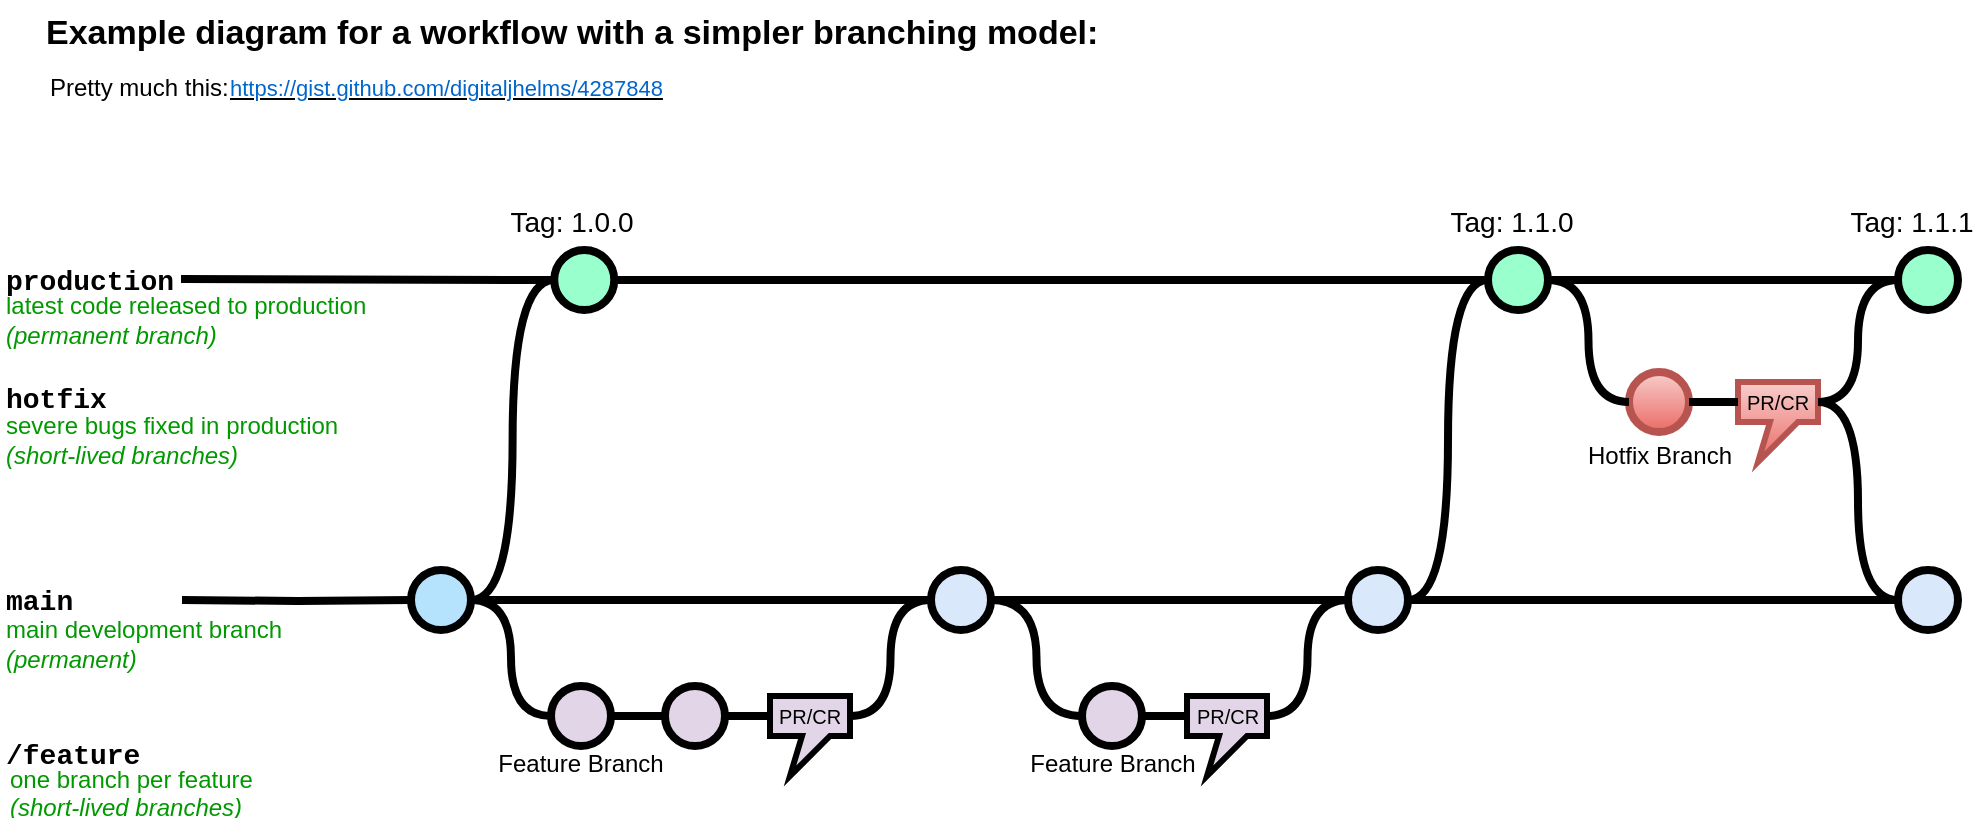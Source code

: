 <mxfile version="25.0.1" pages="2">
  <diagram id="yPxyJZ8AM_hMuL3Unpa9" name="simple jsi-flow">
    <mxGraphModel dx="1434" dy="858" grid="1" gridSize="10" guides="1" tooltips="1" connect="1" arrows="1" fold="1" page="0" pageScale="1" pageWidth="1100" pageHeight="850" math="0" shadow="0">
      <root>
        <mxCell id="0" />
        <mxCell id="1" parent="0" />
        <UserObject label="Example diagram for a workflow with a simpler branching model:" link="https://nvie.com/posts/a-successful-git-branching-model/" id="9hBKPDzoitwpIBdzFDQ7-6">
          <mxCell style="text;whiteSpace=wrap;html=1;fontStyle=1;fontSize=17;" parent="1" vertex="1">
            <mxGeometry x="90" y="60" width="542.25" height="30" as="geometry" />
          </mxCell>
        </UserObject>
        <UserObject label="&lt;u&gt;&lt;font style=&quot;font-size: 11px;&quot; color=&quot;#0066cc&quot;&gt;https://gist.github.com/digitaljhelms/4287848&lt;/font&gt;&lt;/u&gt;" linkTarget="_blank" link="https://gist.github.com/digitaljhelms/4287848" id="9hBKPDzoitwpIBdzFDQ7-8">
          <mxCell style="text;whiteSpace=wrap;html=1;rounded=0;" parent="1" vertex="1">
            <mxGeometry x="182" y="90" width="298" height="20" as="geometry" />
          </mxCell>
        </UserObject>
        <UserObject label="Pretty much this:" id="9hBKPDzoitwpIBdzFDQ7-10">
          <mxCell style="text;whiteSpace=wrap;html=1;" parent="1" vertex="1">
            <mxGeometry x="91.5" y="90" width="98.5" height="20" as="geometry" />
          </mxCell>
        </UserObject>
        <mxCell id="9hBKPDzoitwpIBdzFDQ7-23" value="" style="edgeStyle=orthogonalEdgeStyle;rounded=0;html=1;jettySize=auto;orthogonalLoop=1;plain-blue;endArrow=none;endFill=0;strokeWidth=4;strokeColor=#000000;" parent="1" source="9hBKPDzoitwpIBdzFDQ7-25" target="9hBKPDzoitwpIBdzFDQ7-26" edge="1">
          <mxGeometry x="304.5" y="180" as="geometry" />
        </mxCell>
        <mxCell id="9hBKPDzoitwpIBdzFDQ7-24" style="edgeStyle=orthogonalEdgeStyle;curved=1;rounded=0;html=1;exitX=1;exitY=0.5;exitPerimeter=0;entryX=0;entryY=0.5;entryPerimeter=0;endArrow=none;endFill=0;jettySize=auto;orthogonalLoop=1;strokeWidth=4;fontSize=15;" parent="1" source="9hBKPDzoitwpIBdzFDQ7-25" target="9hBKPDzoitwpIBdzFDQ7-30" edge="1">
          <mxGeometry relative="1" as="geometry" />
        </mxCell>
        <mxCell id="9hBKPDzoitwpIBdzFDQ7-25" value="" style="verticalLabelPosition=bottom;verticalAlign=top;html=1;strokeWidth=4;shape=mxgraph.flowchart.on-page_reference;plain-blue;gradientColor=none;fillColor=#B5E3Fe;strokeColor=#000000;" parent="1" vertex="1">
          <mxGeometry x="274.5" y="345" width="30" height="30" as="geometry" />
        </mxCell>
        <mxCell id="9hBKPDzoitwpIBdzFDQ7-41" value="" style="edgeStyle=orthogonalEdgeStyle;curved=1;rounded=0;orthogonalLoop=1;jettySize=auto;html=1;endArrow=none;endFill=0;strokeWidth=4;fontFamily=Courier New;fontSize=16;" parent="1" source="fWsyDxW2gIVbsx2lcUwx-15" target="9hBKPDzoitwpIBdzFDQ7-40" edge="1">
          <mxGeometry relative="1" as="geometry" />
        </mxCell>
        <mxCell id="9hBKPDzoitwpIBdzFDQ7-26" value="" style="verticalLabelPosition=bottom;verticalAlign=top;html=1;strokeWidth=4;shape=mxgraph.flowchart.on-page_reference;plain-blue;gradientColor=none;strokeColor=#000000;" parent="1" vertex="1">
          <mxGeometry x="534.5" y="345" width="30" height="30" as="geometry" />
        </mxCell>
        <mxCell id="9hBKPDzoitwpIBdzFDQ7-56" value="" style="edgeStyle=orthogonalEdgeStyle;curved=1;rounded=0;orthogonalLoop=1;jettySize=auto;html=1;endArrow=none;endFill=0;strokeWidth=4;fontFamily=Courier New;fontSize=16;" parent="1" edge="1">
          <mxGeometry relative="1" as="geometry">
            <mxPoint x="871.25" y="360.0" as="targetPoint" />
          </mxGeometry>
        </mxCell>
        <mxCell id="9hBKPDzoitwpIBdzFDQ7-27" value="" style="edgeStyle=orthogonalEdgeStyle;rounded=0;html=1;jettySize=auto;orthogonalLoop=1;strokeWidth=4;endArrow=none;endFill=0;" parent="1" target="9hBKPDzoitwpIBdzFDQ7-25" edge="1">
          <mxGeometry x="204.5" y="180" as="geometry">
            <mxPoint x="160" y="360" as="sourcePoint" />
          </mxGeometry>
        </mxCell>
        <mxCell id="9hBKPDzoitwpIBdzFDQ7-28" value="production" style="text;html=1;strokeColor=none;fillColor=none;align=left;verticalAlign=middle;whiteSpace=wrap;overflow=hidden;fontSize=14;fontStyle=1;fontFamily=Courier New;" parent="1" vertex="1">
          <mxGeometry x="70" y="190" width="88.13" height="20" as="geometry" />
        </mxCell>
        <mxCell id="9hBKPDzoitwpIBdzFDQ7-29" style="edgeStyle=orthogonalEdgeStyle;curved=1;rounded=0;html=1;exitX=1;exitY=0.5;exitPerimeter=0;entryX=0;entryY=0.5;entryPerimeter=0;endArrow=none;endFill=0;jettySize=auto;orthogonalLoop=1;strokeWidth=4;fontSize=15;" parent="1" source="9hBKPDzoitwpIBdzFDQ7-30" target="9hBKPDzoitwpIBdzFDQ7-32" edge="1">
          <mxGeometry relative="1" as="geometry" />
        </mxCell>
        <mxCell id="9hBKPDzoitwpIBdzFDQ7-30" value="" style="verticalLabelPosition=bottom;verticalAlign=top;html=1;strokeWidth=4;shape=mxgraph.flowchart.on-page_reference;plain-purple;gradientColor=none;strokeColor=#000000;" parent="1" vertex="1">
          <mxGeometry x="344.5" y="403" width="30" height="30" as="geometry" />
        </mxCell>
        <mxCell id="9hBKPDzoitwpIBdzFDQ7-31" style="edgeStyle=orthogonalEdgeStyle;curved=1;rounded=0;html=1;exitX=1;exitY=0.5;exitPerimeter=0;endArrow=none;endFill=0;jettySize=auto;orthogonalLoop=1;strokeWidth=4;fontSize=15;entryX=0;entryY=0;entryDx=0;entryDy=10;entryPerimeter=0;" parent="1" source="9hBKPDzoitwpIBdzFDQ7-32" target="fWsyDxW2gIVbsx2lcUwx-1" edge="1">
          <mxGeometry relative="1" as="geometry">
            <mxPoint x="471" y="418" as="targetPoint" />
          </mxGeometry>
        </mxCell>
        <mxCell id="9hBKPDzoitwpIBdzFDQ7-32" value="" style="verticalLabelPosition=bottom;verticalAlign=top;html=1;strokeWidth=4;shape=mxgraph.flowchart.on-page_reference;plain-purple;gradientColor=none;strokeColor=#000000;" parent="1" vertex="1">
          <mxGeometry x="401.5" y="403" width="30" height="30" as="geometry" />
        </mxCell>
        <mxCell id="9hBKPDzoitwpIBdzFDQ7-33" style="edgeStyle=orthogonalEdgeStyle;curved=1;rounded=0;html=1;entryX=0;entryY=0.5;entryPerimeter=0;endArrow=none;endFill=0;jettySize=auto;orthogonalLoop=1;strokeWidth=4;fontSize=15;exitX=0;exitY=0;exitDx=40;exitDy=10;exitPerimeter=0;" parent="1" source="fWsyDxW2gIVbsx2lcUwx-1" target="9hBKPDzoitwpIBdzFDQ7-26" edge="1">
          <mxGeometry relative="1" as="geometry">
            <mxPoint x="540" y="440" as="sourcePoint" />
          </mxGeometry>
        </mxCell>
        <mxCell id="9hBKPDzoitwpIBdzFDQ7-35" value="/feature" style="text;html=1;strokeColor=none;fillColor=none;align=left;verticalAlign=middle;whiteSpace=wrap;overflow=hidden;fontSize=14;fontStyle=1;fontFamily=Courier New;" parent="1" vertex="1">
          <mxGeometry x="70" y="427" width="186.25" height="20" as="geometry" />
        </mxCell>
        <mxCell id="9hBKPDzoitwpIBdzFDQ7-37" value="main development branch&lt;div&gt;&lt;i&gt;(permanent)&lt;/i&gt;&lt;/div&gt;" style="text;html=1;strokeColor=none;fillColor=none;align=left;verticalAlign=middle;whiteSpace=wrap;overflow=hidden;fontSize=12;fontStyle=0;fontColor=#009900;" parent="1" vertex="1">
          <mxGeometry x="70.25" y="360" width="197.75" height="43" as="geometry" />
        </mxCell>
        <mxCell id="9hBKPDzoitwpIBdzFDQ7-38" value="one branch per feature&lt;div&gt;&lt;i&gt;(short-lived branches)&lt;/i&gt;&lt;/div&gt;" style="text;html=1;strokeColor=none;fillColor=none;align=left;verticalAlign=middle;whiteSpace=wrap;overflow=hidden;fontSize=12;fontStyle=0;fontColor=#009900;" parent="1" vertex="1">
          <mxGeometry x="72.25" y="440" width="202.25" height="30" as="geometry" />
        </mxCell>
        <mxCell id="9hBKPDzoitwpIBdzFDQ7-39" value="Tag: 1.0.0" style="text;html=1;strokeColor=none;fillColor=none;align=center;verticalAlign=middle;whiteSpace=wrap;overflow=hidden;fontSize=14;" parent="1" vertex="1">
          <mxGeometry x="320" y="160" width="70" height="20" as="geometry" />
        </mxCell>
        <mxCell id="9hBKPDzoitwpIBdzFDQ7-44" value="Tag: 1.1.0" style="text;html=1;strokeColor=none;fillColor=none;align=center;verticalAlign=middle;whiteSpace=wrap;overflow=hidden;fontSize=14;" parent="1" vertex="1">
          <mxGeometry x="790" y="160" width="70" height="20" as="geometry" />
        </mxCell>
        <mxCell id="punJEcE57REo3TfnCgo--3" value="" style="verticalLabelPosition=bottom;verticalAlign=top;html=1;strokeWidth=4;shape=mxgraph.flowchart.on-page_reference;plain-purple;gradientColor=none;strokeColor=#000000;fillColor=#99FFCC;" parent="1" vertex="1">
          <mxGeometry x="346.13" y="185" width="30" height="30" as="geometry" />
        </mxCell>
        <mxCell id="punJEcE57REo3TfnCgo--7" style="edgeStyle=orthogonalEdgeStyle;curved=1;rounded=0;html=1;exitX=1;exitY=0.5;exitPerimeter=0;endArrow=none;endFill=0;jettySize=auto;orthogonalLoop=1;strokeWidth=4;fontSize=15;exitDx=0;exitDy=0;entryX=0;entryY=0.5;entryDx=0;entryDy=0;entryPerimeter=0;" parent="1" source="9hBKPDzoitwpIBdzFDQ7-25" target="punJEcE57REo3TfnCgo--3" edge="1">
          <mxGeometry relative="1" as="geometry">
            <mxPoint x="315" y="370" as="sourcePoint" />
            <mxPoint x="290" y="290" as="targetPoint" />
          </mxGeometry>
        </mxCell>
        <mxCell id="punJEcE57REo3TfnCgo--8" value="main" style="text;html=1;strokeColor=none;fillColor=none;align=left;verticalAlign=middle;whiteSpace=wrap;overflow=hidden;fontSize=14;fontStyle=1;fontFamily=Courier New;" parent="1" vertex="1">
          <mxGeometry x="69.93" y="350" width="38.13" height="20" as="geometry" />
        </mxCell>
        <mxCell id="punJEcE57REo3TfnCgo--9" value="" style="edgeStyle=orthogonalEdgeStyle;rounded=0;html=1;jettySize=auto;orthogonalLoop=1;strokeWidth=4;endArrow=none;endFill=0;entryX=0;entryY=0.5;entryDx=0;entryDy=0;entryPerimeter=0;" parent="1" target="punJEcE57REo3TfnCgo--3" edge="1">
          <mxGeometry x="204.5" y="180" as="geometry">
            <mxPoint x="159.5" y="199.5" as="sourcePoint" />
            <mxPoint x="320" y="200" as="targetPoint" />
            <Array as="points">
              <mxPoint x="346" y="200" />
            </Array>
          </mxGeometry>
        </mxCell>
        <mxCell id="punJEcE57REo3TfnCgo--19" style="edgeStyle=orthogonalEdgeStyle;rounded=0;orthogonalLoop=1;jettySize=auto;html=1;entryX=0;entryY=0.5;entryDx=0;entryDy=0;entryPerimeter=0;strokeWidth=4;endArrow=none;endFill=0;" parent="1" edge="1">
          <mxGeometry relative="1" as="geometry">
            <mxPoint x="379.5" y="490" as="sourcePoint" />
          </mxGeometry>
        </mxCell>
        <mxCell id="punJEcE57REo3TfnCgo--20" style="edgeStyle=orthogonalEdgeStyle;rounded=0;orthogonalLoop=1;jettySize=auto;html=1;entryX=0;entryY=0.5;entryDx=0;entryDy=0;entryPerimeter=0;strokeWidth=4;endArrow=none;endFill=0;" parent="1" edge="1">
          <mxGeometry relative="1" as="geometry">
            <mxPoint x="441" y="490" as="sourcePoint" />
          </mxGeometry>
        </mxCell>
        <mxCell id="punJEcE57REo3TfnCgo--21" style="edgeStyle=orthogonalEdgeStyle;rounded=0;orthogonalLoop=1;jettySize=auto;html=1;entryX=0;entryY=0.5;entryDx=0;entryDy=0;entryPerimeter=0;strokeWidth=4;endArrow=none;endFill=0;" parent="1" edge="1">
          <mxGeometry relative="1" as="geometry">
            <mxPoint x="503" y="490" as="sourcePoint" />
          </mxGeometry>
        </mxCell>
        <mxCell id="punJEcE57REo3TfnCgo--27" style="edgeStyle=orthogonalEdgeStyle;rounded=0;orthogonalLoop=1;jettySize=auto;html=1;entryX=0;entryY=0.5;entryDx=0;entryDy=0;entryPerimeter=0;strokeWidth=4;endArrow=none;endFill=0;" parent="1" source="punJEcE57REo3TfnCgo--3" target="punJEcE57REo3TfnCgo--24" edge="1">
          <mxGeometry relative="1" as="geometry" />
        </mxCell>
        <mxCell id="fWsyDxW2gIVbsx2lcUwx-1" value="PR/CR" style="shape=callout;whiteSpace=wrap;html=1;perimeter=calloutPerimeter;strokeWidth=3;position2=0.25;size=20;position=0.4;base=14;fillColor=#e1d5e7;strokeColor=default;fontSize=10;" parent="1" vertex="1">
          <mxGeometry x="454" y="408" width="40" height="40" as="geometry" />
        </mxCell>
        <mxCell id="fWsyDxW2gIVbsx2lcUwx-7" value="hotfix" style="text;html=1;strokeColor=none;fillColor=none;align=left;verticalAlign=middle;whiteSpace=wrap;overflow=hidden;fontSize=14;fontStyle=1;fontFamily=Courier New;" parent="1" vertex="1">
          <mxGeometry x="70" y="249" width="54" height="20" as="geometry" />
        </mxCell>
        <mxCell id="fWsyDxW2gIVbsx2lcUwx-10" style="edgeStyle=orthogonalEdgeStyle;curved=1;rounded=0;html=1;exitX=1;exitY=0.5;exitPerimeter=0;endArrow=none;endFill=0;jettySize=auto;orthogonalLoop=1;strokeWidth=4;fontSize=15;entryX=0;entryY=0;entryDx=0;entryDy=10;entryPerimeter=0;" parent="1" source="fWsyDxW2gIVbsx2lcUwx-11" target="fWsyDxW2gIVbsx2lcUwx-12" edge="1">
          <mxGeometry relative="1" as="geometry">
            <mxPoint x="533.5" y="428" as="targetPoint" />
          </mxGeometry>
        </mxCell>
        <mxCell id="fWsyDxW2gIVbsx2lcUwx-11" value="" style="verticalLabelPosition=bottom;verticalAlign=top;html=1;strokeWidth=4;shape=mxgraph.flowchart.on-page_reference;plain-purple;gradientColor=none;strokeColor=#000000;" parent="1" vertex="1">
          <mxGeometry x="610" y="403" width="30" height="30" as="geometry" />
        </mxCell>
        <mxCell id="fWsyDxW2gIVbsx2lcUwx-12" value="PR/CR" style="shape=callout;whiteSpace=wrap;html=1;perimeter=calloutPerimeter;strokeWidth=3;position2=0.25;size=20;position=0.4;base=14;fillColor=#e1d5e7;strokeColor=default;fontSize=10;" parent="1" vertex="1">
          <mxGeometry x="662.5" y="408" width="40" height="40" as="geometry" />
        </mxCell>
        <mxCell id="fWsyDxW2gIVbsx2lcUwx-14" style="edgeStyle=orthogonalEdgeStyle;rounded=0;orthogonalLoop=1;jettySize=auto;html=1;entryX=0;entryY=0.5;entryDx=0;entryDy=0;entryPerimeter=0;strokeColor=default;strokeWidth=4;align=center;verticalAlign=middle;fontFamily=Helvetica;fontSize=15;fontColor=default;labelBackgroundColor=default;endArrow=none;endFill=0;curved=1;" parent="1" source="9hBKPDzoitwpIBdzFDQ7-26" target="fWsyDxW2gIVbsx2lcUwx-11" edge="1">
          <mxGeometry relative="1" as="geometry" />
        </mxCell>
        <mxCell id="fWsyDxW2gIVbsx2lcUwx-17" value="" style="edgeStyle=orthogonalEdgeStyle;curved=1;rounded=0;orthogonalLoop=1;jettySize=auto;html=1;endArrow=none;endFill=0;strokeWidth=4;fontFamily=Courier New;fontSize=16;" parent="1" source="9hBKPDzoitwpIBdzFDQ7-26" target="fWsyDxW2gIVbsx2lcUwx-15" edge="1">
          <mxGeometry relative="1" as="geometry">
            <mxPoint x="565" y="360" as="sourcePoint" />
            <mxPoint x="854" y="360" as="targetPoint" />
          </mxGeometry>
        </mxCell>
        <mxCell id="fWsyDxW2gIVbsx2lcUwx-15" value="" style="verticalLabelPosition=bottom;verticalAlign=top;html=1;strokeWidth=4;shape=mxgraph.flowchart.on-page_reference;plain-blue;gradientColor=none;strokeColor=#000000;" parent="1" vertex="1">
          <mxGeometry x="743" y="345" width="30" height="30" as="geometry" />
        </mxCell>
        <mxCell id="fWsyDxW2gIVbsx2lcUwx-18" style="edgeStyle=orthogonalEdgeStyle;rounded=0;orthogonalLoop=1;jettySize=auto;html=1;entryX=0;entryY=0.5;entryDx=0;entryDy=0;entryPerimeter=0;strokeColor=default;strokeWidth=4;align=center;verticalAlign=middle;fontFamily=Helvetica;fontSize=15;fontColor=default;labelBackgroundColor=default;endArrow=none;endFill=0;curved=1;exitX=0;exitY=0;exitDx=40;exitDy=10;exitPerimeter=0;" parent="1" source="fWsyDxW2gIVbsx2lcUwx-12" target="fWsyDxW2gIVbsx2lcUwx-15" edge="1">
          <mxGeometry relative="1" as="geometry" />
        </mxCell>
        <mxCell id="fWsyDxW2gIVbsx2lcUwx-19" value="" style="group" parent="1" vertex="1" connectable="0">
          <mxGeometry x="813" y="185" width="235" height="190" as="geometry" />
        </mxCell>
        <mxCell id="9hBKPDzoitwpIBdzFDQ7-40" value="" style="verticalLabelPosition=bottom;verticalAlign=top;html=1;strokeWidth=4;shape=mxgraph.flowchart.on-page_reference;plain-blue;gradientColor=none;strokeColor=#000000;" parent="fWsyDxW2gIVbsx2lcUwx-19" vertex="1">
          <mxGeometry x="205" y="160" width="30" height="30" as="geometry" />
        </mxCell>
        <mxCell id="9hBKPDzoitwpIBdzFDQ7-50" value="" style="verticalLabelPosition=bottom;verticalAlign=top;html=1;strokeWidth=4;shape=mxgraph.flowchart.on-page_reference;plain-blue;gradientColor=#EA6B66;strokeColor=#B85450;fillColor=#F8CECC;" parent="fWsyDxW2gIVbsx2lcUwx-19" vertex="1">
          <mxGeometry x="70.5" y="61" width="30" height="30" as="geometry" />
        </mxCell>
        <mxCell id="punJEcE57REo3TfnCgo--24" value="" style="verticalLabelPosition=bottom;verticalAlign=top;html=1;strokeWidth=4;shape=mxgraph.flowchart.on-page_reference;plain-purple;gradientColor=none;strokeColor=#000000;fillColor=#99FFCC;" parent="fWsyDxW2gIVbsx2lcUwx-19" vertex="1">
          <mxGeometry width="30" height="30" as="geometry" />
        </mxCell>
        <mxCell id="punJEcE57REo3TfnCgo--25" value="" style="verticalLabelPosition=bottom;verticalAlign=top;html=1;strokeWidth=4;shape=mxgraph.flowchart.on-page_reference;plain-purple;gradientColor=none;strokeColor=#000000;fillColor=#99FFCC;" parent="fWsyDxW2gIVbsx2lcUwx-19" vertex="1">
          <mxGeometry x="205" width="30" height="30" as="geometry" />
        </mxCell>
        <mxCell id="fWsyDxW2gIVbsx2lcUwx-3" value="PR/CR" style="shape=callout;whiteSpace=wrap;html=1;perimeter=calloutPerimeter;strokeWidth=3;position2=0.25;size=20;position=0.4;base=14;fillColor=#F8CECC;strokeColor=#B85450;align=center;verticalAlign=top;fontFamily=Helvetica;fontSize=10;fontColor=default;gradientColor=#EA6B66;spacing=0;" parent="fWsyDxW2gIVbsx2lcUwx-19" vertex="1">
          <mxGeometry x="125" y="66" width="40" height="40" as="geometry" />
        </mxCell>
        <mxCell id="9hBKPDzoitwpIBdzFDQ7-52" value="" style="edgeStyle=orthogonalEdgeStyle;curved=1;rounded=0;orthogonalLoop=1;jettySize=auto;html=1;endArrow=none;endFill=0;strokeWidth=4;fontFamily=Courier New;fontSize=16;entryX=0;entryY=0.5;entryDx=0;entryDy=0;entryPerimeter=0;exitX=1;exitY=0.5;exitDx=0;exitDy=0;exitPerimeter=0;" parent="fWsyDxW2gIVbsx2lcUwx-19" source="punJEcE57REo3TfnCgo--24" target="9hBKPDzoitwpIBdzFDQ7-50" edge="1">
          <mxGeometry relative="1" as="geometry">
            <mxPoint x="-287.5" y="271" as="targetPoint" />
            <mxPoint x="-222" y="15" as="sourcePoint" />
          </mxGeometry>
        </mxCell>
        <mxCell id="punJEcE57REo3TfnCgo--28" style="edgeStyle=orthogonalEdgeStyle;rounded=0;orthogonalLoop=1;jettySize=auto;html=1;entryX=0;entryY=0.5;entryDx=0;entryDy=0;entryPerimeter=0;strokeWidth=4;endArrow=none;endFill=0;exitX=1;exitY=0.5;exitDx=0;exitDy=0;exitPerimeter=0;" parent="fWsyDxW2gIVbsx2lcUwx-19" source="punJEcE57REo3TfnCgo--24" target="punJEcE57REo3TfnCgo--25" edge="1">
          <mxGeometry relative="1" as="geometry">
            <mxPoint x="-202" y="15" as="sourcePoint" />
          </mxGeometry>
        </mxCell>
        <mxCell id="fWsyDxW2gIVbsx2lcUwx-5" style="edgeStyle=orthogonalEdgeStyle;rounded=0;orthogonalLoop=1;jettySize=auto;html=1;entryX=0;entryY=0.5;entryDx=0;entryDy=0;entryPerimeter=0;strokeColor=default;strokeWidth=4;align=center;verticalAlign=middle;fontFamily=Courier New;fontSize=16;fontColor=default;labelBackgroundColor=default;endArrow=none;endFill=0;curved=1;exitX=0;exitY=0;exitDx=40;exitDy=10;exitPerimeter=0;" parent="fWsyDxW2gIVbsx2lcUwx-19" source="fWsyDxW2gIVbsx2lcUwx-3" target="punJEcE57REo3TfnCgo--25" edge="1">
          <mxGeometry relative="1" as="geometry" />
        </mxCell>
        <mxCell id="fWsyDxW2gIVbsx2lcUwx-4" style="edgeStyle=orthogonalEdgeStyle;rounded=0;orthogonalLoop=1;jettySize=auto;html=1;entryX=0;entryY=0;entryDx=0;entryDy=10;entryPerimeter=0;strokeColor=default;strokeWidth=4;align=center;verticalAlign=middle;fontFamily=Courier New;fontSize=16;fontColor=default;labelBackgroundColor=default;endArrow=none;endFill=0;curved=1;" parent="fWsyDxW2gIVbsx2lcUwx-19" source="9hBKPDzoitwpIBdzFDQ7-50" target="fWsyDxW2gIVbsx2lcUwx-3" edge="1">
          <mxGeometry relative="1" as="geometry" />
        </mxCell>
        <mxCell id="fWsyDxW2gIVbsx2lcUwx-6" style="edgeStyle=orthogonalEdgeStyle;rounded=0;orthogonalLoop=1;jettySize=auto;html=1;exitX=0;exitY=0;exitDx=40;exitDy=10;exitPerimeter=0;entryX=0;entryY=0.5;entryDx=0;entryDy=0;entryPerimeter=0;strokeColor=default;strokeWidth=4;align=center;verticalAlign=middle;fontFamily=Courier New;fontSize=16;fontColor=default;labelBackgroundColor=default;endArrow=none;endFill=0;curved=1;" parent="fWsyDxW2gIVbsx2lcUwx-19" source="fWsyDxW2gIVbsx2lcUwx-3" target="9hBKPDzoitwpIBdzFDQ7-40" edge="1">
          <mxGeometry relative="1" as="geometry" />
        </mxCell>
        <mxCell id="9hBKPDzoitwpIBdzFDQ7-58" value="Hotfix Branch" style="text;html=1;strokeColor=none;fillColor=none;align=center;verticalAlign=middle;whiteSpace=wrap;overflow=hidden;" parent="fWsyDxW2gIVbsx2lcUwx-19" vertex="1">
          <mxGeometry x="45.5" y="88" width="80" height="30" as="geometry" />
        </mxCell>
        <mxCell id="fWsyDxW2gIVbsx2lcUwx-20" style="edgeStyle=orthogonalEdgeStyle;rounded=0;orthogonalLoop=1;jettySize=auto;html=1;entryX=0;entryY=0.5;entryDx=0;entryDy=0;entryPerimeter=0;strokeColor=default;strokeWidth=4;align=center;verticalAlign=middle;fontFamily=Helvetica;fontSize=15;fontColor=default;labelBackgroundColor=default;endArrow=none;endFill=0;curved=1;" parent="1" source="fWsyDxW2gIVbsx2lcUwx-15" target="punJEcE57REo3TfnCgo--24" edge="1">
          <mxGeometry relative="1" as="geometry" />
        </mxCell>
        <mxCell id="fWsyDxW2gIVbsx2lcUwx-21" value="Feature Branch" style="text;html=1;strokeColor=none;fillColor=none;align=center;verticalAlign=middle;whiteSpace=wrap;overflow=hidden;" parent="1" vertex="1">
          <mxGeometry x="317.25" y="427" width="84.5" height="30" as="geometry" />
        </mxCell>
        <mxCell id="fWsyDxW2gIVbsx2lcUwx-22" value="Feature Branch" style="text;html=1;strokeColor=none;fillColor=none;align=center;verticalAlign=middle;whiteSpace=wrap;overflow=hidden;" parent="1" vertex="1">
          <mxGeometry x="582.75" y="427" width="84.5" height="30" as="geometry" />
        </mxCell>
        <mxCell id="fWsyDxW2gIVbsx2lcUwx-23" value="Tag: 1.1.1" style="text;html=1;strokeColor=none;fillColor=none;align=center;verticalAlign=middle;whiteSpace=wrap;overflow=hidden;fontSize=14;" parent="1" vertex="1">
          <mxGeometry x="990" y="160" width="70" height="20" as="geometry" />
        </mxCell>
        <mxCell id="fWsyDxW2gIVbsx2lcUwx-24" value="severe bugs fixed in production&lt;div&gt;&lt;i&gt;(short-lived branches)&lt;/i&gt;&lt;/div&gt;" style="text;html=1;strokeColor=none;fillColor=none;align=left;verticalAlign=middle;whiteSpace=wrap;overflow=hidden;fontSize=12;fontStyle=0;fontColor=#009900;" parent="1" vertex="1">
          <mxGeometry x="70" y="260" width="210" height="40" as="geometry" />
        </mxCell>
        <mxCell id="fWsyDxW2gIVbsx2lcUwx-25" value="latest code released to production&lt;div&gt;&lt;i&gt;(permanent branch)&lt;/i&gt;&lt;/div&gt;" style="text;html=1;strokeColor=none;fillColor=none;align=left;verticalAlign=middle;whiteSpace=wrap;overflow=hidden;fontSize=12;fontStyle=0;fontColor=#009900;" parent="1" vertex="1">
          <mxGeometry x="70.25" y="200" width="217.75" height="40" as="geometry" />
        </mxCell>
      </root>
    </mxGraphModel>
  </diagram>
  <diagram name="Copy of simple jsi-flow" id="hD9k3uiiF7m_xtEvz6hj">
    <mxGraphModel dx="1687" dy="1009" grid="1" gridSize="10" guides="1" tooltips="1" connect="1" arrows="1" fold="1" page="0" pageScale="1" pageWidth="1100" pageHeight="850" math="0" shadow="0">
      <root>
        <mxCell id="0eLeI9AKKyFph5q9KkOW-0" />
        <mxCell id="0eLeI9AKKyFph5q9KkOW-1" parent="0eLeI9AKKyFph5q9KkOW-0" />
        <UserObject label="Example diagram for a workflow with a simpler branching model:" link="https://nvie.com/posts/a-successful-git-branching-model/" id="0eLeI9AKKyFph5q9KkOW-2">
          <mxCell style="text;whiteSpace=wrap;html=1;fontStyle=1;fontSize=17;" vertex="1" parent="0eLeI9AKKyFph5q9KkOW-1">
            <mxGeometry x="90" y="60" width="542.25" height="30" as="geometry" />
          </mxCell>
        </UserObject>
        <UserObject label="&lt;u&gt;&lt;font style=&quot;font-size: 11px;&quot; color=&quot;#0066cc&quot;&gt;https://gist.github.com/digitaljhelms/4287848&lt;/font&gt;&lt;/u&gt;" linkTarget="_blank" link="https://gist.github.com/digitaljhelms/4287848" id="0eLeI9AKKyFph5q9KkOW-3">
          <mxCell style="text;whiteSpace=wrap;html=1;rounded=0;" vertex="1" parent="0eLeI9AKKyFph5q9KkOW-1">
            <mxGeometry x="182" y="90" width="298" height="20" as="geometry" />
          </mxCell>
        </UserObject>
        <UserObject label="Pretty much this:" id="0eLeI9AKKyFph5q9KkOW-4">
          <mxCell style="text;whiteSpace=wrap;html=1;" vertex="1" parent="0eLeI9AKKyFph5q9KkOW-1">
            <mxGeometry x="91.5" y="90" width="98.5" height="20" as="geometry" />
          </mxCell>
        </UserObject>
        <mxCell id="0eLeI9AKKyFph5q9KkOW-5" value="" style="edgeStyle=orthogonalEdgeStyle;rounded=0;html=1;jettySize=auto;orthogonalLoop=1;plain-blue;endArrow=none;endFill=0;strokeWidth=4;strokeColor=#000000;" edge="1" parent="0eLeI9AKKyFph5q9KkOW-1" source="0eLeI9AKKyFph5q9KkOW-7" target="0eLeI9AKKyFph5q9KkOW-9">
          <mxGeometry x="304.5" y="180" as="geometry" />
        </mxCell>
        <mxCell id="0eLeI9AKKyFph5q9KkOW-6" style="edgeStyle=orthogonalEdgeStyle;curved=1;rounded=0;html=1;exitX=1;exitY=0.5;exitPerimeter=0;entryX=0;entryY=0.5;entryPerimeter=0;endArrow=none;endFill=0;jettySize=auto;orthogonalLoop=1;strokeWidth=4;fontSize=15;" edge="1" parent="0eLeI9AKKyFph5q9KkOW-1" source="0eLeI9AKKyFph5q9KkOW-7" target="0eLeI9AKKyFph5q9KkOW-14">
          <mxGeometry relative="1" as="geometry" />
        </mxCell>
        <mxCell id="0eLeI9AKKyFph5q9KkOW-7" value="" style="verticalLabelPosition=bottom;verticalAlign=top;html=1;strokeWidth=4;shape=mxgraph.flowchart.on-page_reference;plain-blue;gradientColor=none;fillColor=#B5E3Fe;strokeColor=#000000;" vertex="1" parent="0eLeI9AKKyFph5q9KkOW-1">
          <mxGeometry x="274.5" y="345" width="30" height="30" as="geometry" />
        </mxCell>
        <mxCell id="0eLeI9AKKyFph5q9KkOW-8" value="" style="edgeStyle=orthogonalEdgeStyle;curved=1;rounded=0;orthogonalLoop=1;jettySize=auto;html=1;endArrow=none;endFill=0;strokeWidth=4;fontFamily=Courier New;fontSize=16;" edge="1" parent="0eLeI9AKKyFph5q9KkOW-1" source="0eLeI9AKKyFph5q9KkOW-38" target="0eLeI9AKKyFph5q9KkOW-41">
          <mxGeometry relative="1" as="geometry" />
        </mxCell>
        <mxCell id="0eLeI9AKKyFph5q9KkOW-9" value="" style="verticalLabelPosition=bottom;verticalAlign=top;html=1;strokeWidth=4;shape=mxgraph.flowchart.on-page_reference;plain-blue;gradientColor=none;strokeColor=#000000;" vertex="1" parent="0eLeI9AKKyFph5q9KkOW-1">
          <mxGeometry x="534.5" y="345" width="30" height="30" as="geometry" />
        </mxCell>
        <mxCell id="0eLeI9AKKyFph5q9KkOW-10" value="" style="edgeStyle=orthogonalEdgeStyle;curved=1;rounded=0;orthogonalLoop=1;jettySize=auto;html=1;endArrow=none;endFill=0;strokeWidth=4;fontFamily=Courier New;fontSize=16;" edge="1" parent="0eLeI9AKKyFph5q9KkOW-1">
          <mxGeometry relative="1" as="geometry">
            <mxPoint x="871.25" y="360.0" as="targetPoint" />
          </mxGeometry>
        </mxCell>
        <mxCell id="0eLeI9AKKyFph5q9KkOW-13" style="edgeStyle=orthogonalEdgeStyle;curved=1;rounded=0;html=1;exitX=1;exitY=0.5;exitPerimeter=0;entryX=0;entryY=0.5;entryPerimeter=0;endArrow=none;endFill=0;jettySize=auto;orthogonalLoop=1;strokeWidth=4;fontSize=15;" edge="1" parent="0eLeI9AKKyFph5q9KkOW-1" source="0eLeI9AKKyFph5q9KkOW-14" target="0eLeI9AKKyFph5q9KkOW-16">
          <mxGeometry relative="1" as="geometry" />
        </mxCell>
        <mxCell id="0eLeI9AKKyFph5q9KkOW-14" value="" style="verticalLabelPosition=bottom;verticalAlign=top;html=1;strokeWidth=4;shape=mxgraph.flowchart.on-page_reference;plain-purple;gradientColor=none;strokeColor=#000000;" vertex="1" parent="0eLeI9AKKyFph5q9KkOW-1">
          <mxGeometry x="344.5" y="403" width="30" height="30" as="geometry" />
        </mxCell>
        <mxCell id="0eLeI9AKKyFph5q9KkOW-15" style="edgeStyle=orthogonalEdgeStyle;curved=1;rounded=0;html=1;exitX=1;exitY=0.5;exitPerimeter=0;endArrow=none;endFill=0;jettySize=auto;orthogonalLoop=1;strokeWidth=4;fontSize=15;entryX=0;entryY=0;entryDx=0;entryDy=10;entryPerimeter=0;" edge="1" parent="0eLeI9AKKyFph5q9KkOW-1" source="0eLeI9AKKyFph5q9KkOW-16" target="0eLeI9AKKyFph5q9KkOW-31">
          <mxGeometry relative="1" as="geometry">
            <mxPoint x="471" y="418" as="targetPoint" />
          </mxGeometry>
        </mxCell>
        <mxCell id="0eLeI9AKKyFph5q9KkOW-16" value="" style="verticalLabelPosition=bottom;verticalAlign=top;html=1;strokeWidth=4;shape=mxgraph.flowchart.on-page_reference;plain-purple;gradientColor=none;strokeColor=#000000;" vertex="1" parent="0eLeI9AKKyFph5q9KkOW-1">
          <mxGeometry x="401.5" y="403" width="30" height="30" as="geometry" />
        </mxCell>
        <mxCell id="0eLeI9AKKyFph5q9KkOW-17" style="edgeStyle=orthogonalEdgeStyle;curved=1;rounded=0;html=1;entryX=0;entryY=0.5;entryPerimeter=0;endArrow=none;endFill=0;jettySize=auto;orthogonalLoop=1;strokeWidth=4;fontSize=15;exitX=0;exitY=0;exitDx=40;exitDy=10;exitPerimeter=0;" edge="1" parent="0eLeI9AKKyFph5q9KkOW-1" source="0eLeI9AKKyFph5q9KkOW-31" target="0eLeI9AKKyFph5q9KkOW-9">
          <mxGeometry relative="1" as="geometry">
            <mxPoint x="540" y="440" as="sourcePoint" />
          </mxGeometry>
        </mxCell>
        <mxCell id="0eLeI9AKKyFph5q9KkOW-21" value="Tag: 1.0.0" style="text;html=1;strokeColor=none;fillColor=none;align=center;verticalAlign=middle;whiteSpace=wrap;overflow=hidden;fontSize=14;" vertex="1" parent="0eLeI9AKKyFph5q9KkOW-1">
          <mxGeometry x="320" y="160" width="70" height="20" as="geometry" />
        </mxCell>
        <mxCell id="0eLeI9AKKyFph5q9KkOW-22" value="Tag: 1.1.0" style="text;html=1;strokeColor=none;fillColor=none;align=center;verticalAlign=middle;whiteSpace=wrap;overflow=hidden;fontSize=14;" vertex="1" parent="0eLeI9AKKyFph5q9KkOW-1">
          <mxGeometry x="790" y="160" width="70" height="20" as="geometry" />
        </mxCell>
        <mxCell id="0eLeI9AKKyFph5q9KkOW-23" value="" style="verticalLabelPosition=bottom;verticalAlign=top;html=1;strokeWidth=4;shape=mxgraph.flowchart.on-page_reference;plain-purple;gradientColor=none;strokeColor=#000000;fillColor=#99FFCC;" vertex="1" parent="0eLeI9AKKyFph5q9KkOW-1">
          <mxGeometry x="346.13" y="185" width="30" height="30" as="geometry" />
        </mxCell>
        <mxCell id="0eLeI9AKKyFph5q9KkOW-24" style="edgeStyle=orthogonalEdgeStyle;curved=1;rounded=0;html=1;exitX=1;exitY=0.5;exitPerimeter=0;endArrow=none;endFill=0;jettySize=auto;orthogonalLoop=1;strokeWidth=4;fontSize=15;exitDx=0;exitDy=0;entryX=0;entryY=0.5;entryDx=0;entryDy=0;entryPerimeter=0;" edge="1" parent="0eLeI9AKKyFph5q9KkOW-1" source="0eLeI9AKKyFph5q9KkOW-7" target="0eLeI9AKKyFph5q9KkOW-23">
          <mxGeometry relative="1" as="geometry">
            <mxPoint x="315" y="370" as="sourcePoint" />
            <mxPoint x="290" y="290" as="targetPoint" />
          </mxGeometry>
        </mxCell>
        <mxCell id="0eLeI9AKKyFph5q9KkOW-26" value="" style="edgeStyle=orthogonalEdgeStyle;rounded=0;html=1;jettySize=auto;orthogonalLoop=1;strokeWidth=4;endArrow=none;endFill=0;entryX=0;entryY=0.5;entryDx=0;entryDy=0;entryPerimeter=0;" edge="1" parent="0eLeI9AKKyFph5q9KkOW-1" target="0eLeI9AKKyFph5q9KkOW-23">
          <mxGeometry x="204.5" y="180" as="geometry">
            <mxPoint x="159.5" y="199.5" as="sourcePoint" />
            <mxPoint x="320" y="200" as="targetPoint" />
            <Array as="points">
              <mxPoint x="346" y="200" />
            </Array>
          </mxGeometry>
        </mxCell>
        <mxCell id="0eLeI9AKKyFph5q9KkOW-27" style="edgeStyle=orthogonalEdgeStyle;rounded=0;orthogonalLoop=1;jettySize=auto;html=1;entryX=0;entryY=0.5;entryDx=0;entryDy=0;entryPerimeter=0;strokeWidth=4;endArrow=none;endFill=0;" edge="1" parent="0eLeI9AKKyFph5q9KkOW-1">
          <mxGeometry relative="1" as="geometry">
            <mxPoint x="379.5" y="490" as="sourcePoint" />
          </mxGeometry>
        </mxCell>
        <mxCell id="0eLeI9AKKyFph5q9KkOW-28" style="edgeStyle=orthogonalEdgeStyle;rounded=0;orthogonalLoop=1;jettySize=auto;html=1;entryX=0;entryY=0.5;entryDx=0;entryDy=0;entryPerimeter=0;strokeWidth=4;endArrow=none;endFill=0;" edge="1" parent="0eLeI9AKKyFph5q9KkOW-1">
          <mxGeometry relative="1" as="geometry">
            <mxPoint x="441" y="490" as="sourcePoint" />
          </mxGeometry>
        </mxCell>
        <mxCell id="0eLeI9AKKyFph5q9KkOW-29" style="edgeStyle=orthogonalEdgeStyle;rounded=0;orthogonalLoop=1;jettySize=auto;html=1;entryX=0;entryY=0.5;entryDx=0;entryDy=0;entryPerimeter=0;strokeWidth=4;endArrow=none;endFill=0;" edge="1" parent="0eLeI9AKKyFph5q9KkOW-1">
          <mxGeometry relative="1" as="geometry">
            <mxPoint x="503" y="490" as="sourcePoint" />
          </mxGeometry>
        </mxCell>
        <mxCell id="0eLeI9AKKyFph5q9KkOW-30" style="edgeStyle=orthogonalEdgeStyle;rounded=0;orthogonalLoop=1;jettySize=auto;html=1;entryX=0;entryY=0.5;entryDx=0;entryDy=0;entryPerimeter=0;strokeWidth=4;endArrow=none;endFill=0;" edge="1" parent="0eLeI9AKKyFph5q9KkOW-1" source="0eLeI9AKKyFph5q9KkOW-23" target="0eLeI9AKKyFph5q9KkOW-43">
          <mxGeometry relative="1" as="geometry" />
        </mxCell>
        <mxCell id="0eLeI9AKKyFph5q9KkOW-31" value="PR/CR" style="shape=callout;whiteSpace=wrap;html=1;perimeter=calloutPerimeter;strokeWidth=3;position2=0.25;size=20;position=0.4;base=14;fillColor=#e1d5e7;strokeColor=default;fontSize=10;" vertex="1" parent="0eLeI9AKKyFph5q9KkOW-1">
          <mxGeometry x="454" y="408" width="40" height="40" as="geometry" />
        </mxCell>
        <mxCell id="0eLeI9AKKyFph5q9KkOW-33" style="edgeStyle=orthogonalEdgeStyle;curved=1;rounded=0;html=1;exitX=1;exitY=0.5;exitPerimeter=0;endArrow=none;endFill=0;jettySize=auto;orthogonalLoop=1;strokeWidth=4;fontSize=15;entryX=0;entryY=0;entryDx=0;entryDy=10;entryPerimeter=0;" edge="1" parent="0eLeI9AKKyFph5q9KkOW-1" source="0eLeI9AKKyFph5q9KkOW-34" target="0eLeI9AKKyFph5q9KkOW-35">
          <mxGeometry relative="1" as="geometry">
            <mxPoint x="533.5" y="428" as="targetPoint" />
          </mxGeometry>
        </mxCell>
        <mxCell id="0eLeI9AKKyFph5q9KkOW-34" value="" style="verticalLabelPosition=bottom;verticalAlign=top;html=1;strokeWidth=4;shape=mxgraph.flowchart.on-page_reference;plain-purple;gradientColor=none;strokeColor=#000000;" vertex="1" parent="0eLeI9AKKyFph5q9KkOW-1">
          <mxGeometry x="610" y="403" width="30" height="30" as="geometry" />
        </mxCell>
        <mxCell id="0eLeI9AKKyFph5q9KkOW-35" value="PR/CR" style="shape=callout;whiteSpace=wrap;html=1;perimeter=calloutPerimeter;strokeWidth=3;position2=0.25;size=20;position=0.4;base=14;fillColor=#e1d5e7;strokeColor=default;fontSize=10;" vertex="1" parent="0eLeI9AKKyFph5q9KkOW-1">
          <mxGeometry x="662.5" y="408" width="40" height="40" as="geometry" />
        </mxCell>
        <mxCell id="0eLeI9AKKyFph5q9KkOW-36" style="edgeStyle=orthogonalEdgeStyle;rounded=0;orthogonalLoop=1;jettySize=auto;html=1;entryX=0;entryY=0.5;entryDx=0;entryDy=0;entryPerimeter=0;strokeColor=default;strokeWidth=4;align=center;verticalAlign=middle;fontFamily=Helvetica;fontSize=15;fontColor=default;labelBackgroundColor=default;endArrow=none;endFill=0;curved=1;" edge="1" parent="0eLeI9AKKyFph5q9KkOW-1" source="0eLeI9AKKyFph5q9KkOW-9" target="0eLeI9AKKyFph5q9KkOW-34">
          <mxGeometry relative="1" as="geometry" />
        </mxCell>
        <mxCell id="0eLeI9AKKyFph5q9KkOW-37" value="" style="edgeStyle=orthogonalEdgeStyle;curved=1;rounded=0;orthogonalLoop=1;jettySize=auto;html=1;endArrow=none;endFill=0;strokeWidth=4;fontFamily=Courier New;fontSize=16;" edge="1" parent="0eLeI9AKKyFph5q9KkOW-1" source="0eLeI9AKKyFph5q9KkOW-9" target="0eLeI9AKKyFph5q9KkOW-38">
          <mxGeometry relative="1" as="geometry">
            <mxPoint x="565" y="360" as="sourcePoint" />
            <mxPoint x="854" y="360" as="targetPoint" />
          </mxGeometry>
        </mxCell>
        <mxCell id="0eLeI9AKKyFph5q9KkOW-38" value="" style="verticalLabelPosition=bottom;verticalAlign=top;html=1;strokeWidth=4;shape=mxgraph.flowchart.on-page_reference;plain-blue;gradientColor=none;strokeColor=#000000;" vertex="1" parent="0eLeI9AKKyFph5q9KkOW-1">
          <mxGeometry x="743" y="345" width="30" height="30" as="geometry" />
        </mxCell>
        <mxCell id="0eLeI9AKKyFph5q9KkOW-39" style="edgeStyle=orthogonalEdgeStyle;rounded=0;orthogonalLoop=1;jettySize=auto;html=1;entryX=0;entryY=0.5;entryDx=0;entryDy=0;entryPerimeter=0;strokeColor=default;strokeWidth=4;align=center;verticalAlign=middle;fontFamily=Helvetica;fontSize=15;fontColor=default;labelBackgroundColor=default;endArrow=none;endFill=0;curved=1;exitX=0;exitY=0;exitDx=40;exitDy=10;exitPerimeter=0;" edge="1" parent="0eLeI9AKKyFph5q9KkOW-1" source="0eLeI9AKKyFph5q9KkOW-35" target="0eLeI9AKKyFph5q9KkOW-38">
          <mxGeometry relative="1" as="geometry" />
        </mxCell>
        <mxCell id="0eLeI9AKKyFph5q9KkOW-40" value="" style="group" vertex="1" connectable="0" parent="0eLeI9AKKyFph5q9KkOW-1">
          <mxGeometry x="813" y="185" width="235" height="190" as="geometry" />
        </mxCell>
        <mxCell id="0eLeI9AKKyFph5q9KkOW-41" value="" style="verticalLabelPosition=bottom;verticalAlign=top;html=1;strokeWidth=4;shape=mxgraph.flowchart.on-page_reference;plain-blue;gradientColor=none;strokeColor=#000000;" vertex="1" parent="0eLeI9AKKyFph5q9KkOW-40">
          <mxGeometry x="205" y="160" width="30" height="30" as="geometry" />
        </mxCell>
        <mxCell id="0eLeI9AKKyFph5q9KkOW-42" value="" style="verticalLabelPosition=bottom;verticalAlign=top;html=1;strokeWidth=4;shape=mxgraph.flowchart.on-page_reference;plain-blue;gradientColor=#EA6B66;strokeColor=#B85450;fillColor=#F8CECC;" vertex="1" parent="0eLeI9AKKyFph5q9KkOW-40">
          <mxGeometry x="70.5" y="52" width="30" height="30" as="geometry" />
        </mxCell>
        <mxCell id="0eLeI9AKKyFph5q9KkOW-43" value="" style="verticalLabelPosition=bottom;verticalAlign=top;html=1;strokeWidth=4;shape=mxgraph.flowchart.on-page_reference;plain-purple;gradientColor=none;strokeColor=#000000;fillColor=#99FFCC;" vertex="1" parent="0eLeI9AKKyFph5q9KkOW-40">
          <mxGeometry width="30" height="30" as="geometry" />
        </mxCell>
        <mxCell id="0eLeI9AKKyFph5q9KkOW-44" value="" style="verticalLabelPosition=bottom;verticalAlign=top;html=1;strokeWidth=4;shape=mxgraph.flowchart.on-page_reference;plain-purple;gradientColor=none;strokeColor=#000000;fillColor=#99FFCC;" vertex="1" parent="0eLeI9AKKyFph5q9KkOW-40">
          <mxGeometry x="205" width="30" height="30" as="geometry" />
        </mxCell>
        <mxCell id="0eLeI9AKKyFph5q9KkOW-45" value="PR/CR" style="shape=callout;whiteSpace=wrap;html=1;perimeter=calloutPerimeter;strokeWidth=3;position2=0.25;size=20;position=0.4;base=14;fillColor=#F8CECC;strokeColor=#B85450;align=center;verticalAlign=top;fontFamily=Helvetica;fontSize=10;fontColor=default;gradientColor=#EA6B66;spacing=0;" vertex="1" parent="0eLeI9AKKyFph5q9KkOW-40">
          <mxGeometry x="125" y="57" width="40" height="40" as="geometry" />
        </mxCell>
        <mxCell id="0eLeI9AKKyFph5q9KkOW-46" value="" style="edgeStyle=orthogonalEdgeStyle;curved=1;rounded=0;orthogonalLoop=1;jettySize=auto;html=1;endArrow=none;endFill=0;strokeWidth=4;fontFamily=Courier New;fontSize=16;entryX=0;entryY=0.5;entryDx=0;entryDy=0;entryPerimeter=0;exitX=1;exitY=0.5;exitDx=0;exitDy=0;exitPerimeter=0;" edge="1" parent="0eLeI9AKKyFph5q9KkOW-40" source="0eLeI9AKKyFph5q9KkOW-43" target="0eLeI9AKKyFph5q9KkOW-42">
          <mxGeometry relative="1" as="geometry">
            <mxPoint x="-287.5" y="271" as="targetPoint" />
            <mxPoint x="-222" y="15" as="sourcePoint" />
          </mxGeometry>
        </mxCell>
        <mxCell id="0eLeI9AKKyFph5q9KkOW-47" style="edgeStyle=orthogonalEdgeStyle;rounded=0;orthogonalLoop=1;jettySize=auto;html=1;entryX=0;entryY=0.5;entryDx=0;entryDy=0;entryPerimeter=0;strokeWidth=4;endArrow=none;endFill=0;exitX=1;exitY=0.5;exitDx=0;exitDy=0;exitPerimeter=0;" edge="1" parent="0eLeI9AKKyFph5q9KkOW-40" source="0eLeI9AKKyFph5q9KkOW-43" target="0eLeI9AKKyFph5q9KkOW-44">
          <mxGeometry relative="1" as="geometry">
            <mxPoint x="-202" y="15" as="sourcePoint" />
          </mxGeometry>
        </mxCell>
        <mxCell id="0eLeI9AKKyFph5q9KkOW-48" style="edgeStyle=orthogonalEdgeStyle;rounded=0;orthogonalLoop=1;jettySize=auto;html=1;entryX=0;entryY=0.5;entryDx=0;entryDy=0;entryPerimeter=0;strokeColor=default;strokeWidth=4;align=center;verticalAlign=middle;fontFamily=Courier New;fontSize=16;fontColor=default;labelBackgroundColor=default;endArrow=none;endFill=0;curved=1;exitX=0;exitY=0;exitDx=40;exitDy=10;exitPerimeter=0;" edge="1" parent="0eLeI9AKKyFph5q9KkOW-40" source="0eLeI9AKKyFph5q9KkOW-45" target="0eLeI9AKKyFph5q9KkOW-44">
          <mxGeometry relative="1" as="geometry" />
        </mxCell>
        <mxCell id="0eLeI9AKKyFph5q9KkOW-49" style="edgeStyle=orthogonalEdgeStyle;rounded=0;orthogonalLoop=1;jettySize=auto;html=1;entryX=0;entryY=0;entryDx=0;entryDy=10;entryPerimeter=0;strokeColor=default;strokeWidth=4;align=center;verticalAlign=middle;fontFamily=Courier New;fontSize=16;fontColor=default;labelBackgroundColor=default;endArrow=none;endFill=0;curved=1;" edge="1" parent="0eLeI9AKKyFph5q9KkOW-40" source="0eLeI9AKKyFph5q9KkOW-42" target="0eLeI9AKKyFph5q9KkOW-45">
          <mxGeometry relative="1" as="geometry" />
        </mxCell>
        <mxCell id="0eLeI9AKKyFph5q9KkOW-50" style="edgeStyle=orthogonalEdgeStyle;rounded=0;orthogonalLoop=1;jettySize=auto;html=1;exitX=0;exitY=0;exitDx=40;exitDy=10;exitPerimeter=0;entryX=0;entryY=0.5;entryDx=0;entryDy=0;entryPerimeter=0;strokeColor=default;strokeWidth=4;align=center;verticalAlign=middle;fontFamily=Courier New;fontSize=16;fontColor=default;labelBackgroundColor=default;endArrow=none;endFill=0;curved=1;" edge="1" parent="0eLeI9AKKyFph5q9KkOW-40" source="0eLeI9AKKyFph5q9KkOW-45" target="0eLeI9AKKyFph5q9KkOW-41">
          <mxGeometry relative="1" as="geometry" />
        </mxCell>
        <mxCell id="0eLeI9AKKyFph5q9KkOW-51" value="Hotfix Branch" style="text;html=1;strokeColor=none;fillColor=none;align=center;verticalAlign=middle;whiteSpace=wrap;overflow=hidden;" vertex="1" parent="0eLeI9AKKyFph5q9KkOW-40">
          <mxGeometry x="45.5" y="79" width="80" height="30" as="geometry" />
        </mxCell>
        <mxCell id="0eLeI9AKKyFph5q9KkOW-52" style="edgeStyle=orthogonalEdgeStyle;rounded=0;orthogonalLoop=1;jettySize=auto;html=1;entryX=0;entryY=0.5;entryDx=0;entryDy=0;entryPerimeter=0;strokeColor=default;strokeWidth=4;align=center;verticalAlign=middle;fontFamily=Helvetica;fontSize=15;fontColor=default;labelBackgroundColor=default;endArrow=none;endFill=0;curved=1;" edge="1" parent="0eLeI9AKKyFph5q9KkOW-1" source="0eLeI9AKKyFph5q9KkOW-38" target="0eLeI9AKKyFph5q9KkOW-43">
          <mxGeometry relative="1" as="geometry" />
        </mxCell>
        <mxCell id="0eLeI9AKKyFph5q9KkOW-53" value="Feature Branch" style="text;html=1;strokeColor=none;fillColor=none;align=center;verticalAlign=middle;whiteSpace=wrap;overflow=hidden;" vertex="1" parent="0eLeI9AKKyFph5q9KkOW-1">
          <mxGeometry x="317.25" y="427" width="84.5" height="30" as="geometry" />
        </mxCell>
        <mxCell id="0eLeI9AKKyFph5q9KkOW-54" value="Feature Branch" style="text;html=1;strokeColor=none;fillColor=none;align=center;verticalAlign=middle;whiteSpace=wrap;overflow=hidden;" vertex="1" parent="0eLeI9AKKyFph5q9KkOW-1">
          <mxGeometry x="582.75" y="427" width="84.5" height="30" as="geometry" />
        </mxCell>
        <mxCell id="0eLeI9AKKyFph5q9KkOW-55" value="Tag: 1.1.1" style="text;html=1;strokeColor=none;fillColor=none;align=center;verticalAlign=middle;whiteSpace=wrap;overflow=hidden;fontSize=14;" vertex="1" parent="0eLeI9AKKyFph5q9KkOW-1">
          <mxGeometry x="990" y="160" width="70" height="20" as="geometry" />
        </mxCell>
        <mxCell id="M-LtT2yWiKTa7JRdZhIo-4" value="" style="edgeStyle=orthogonalEdgeStyle;rounded=0;html=1;jettySize=auto;orthogonalLoop=1;plain-blue;endArrow=none;endFill=0;strokeWidth=4;strokeColor=#000000;exitX=1;exitY=0.5;exitDx=0;exitDy=0;exitPerimeter=0;" edge="1" parent="0eLeI9AKKyFph5q9KkOW-1" target="M-LtT2yWiKTa7JRdZhIo-6" source="0eLeI9AKKyFph5q9KkOW-41">
          <mxGeometry x="304.5" y="180" as="geometry">
            <mxPoint x="1050" y="360" as="sourcePoint" />
          </mxGeometry>
        </mxCell>
        <mxCell id="M-LtT2yWiKTa7JRdZhIo-5" style="edgeStyle=orthogonalEdgeStyle;curved=1;rounded=0;html=1;exitX=1;exitY=0.5;exitPerimeter=0;entryX=0;entryY=0.5;entryPerimeter=0;endArrow=none;endFill=0;jettySize=auto;orthogonalLoop=1;strokeWidth=4;fontSize=15;exitDx=0;exitDy=0;" edge="1" parent="0eLeI9AKKyFph5q9KkOW-1" target="M-LtT2yWiKTa7JRdZhIo-8" source="0eLeI9AKKyFph5q9KkOW-41">
          <mxGeometry relative="1" as="geometry">
            <mxPoint x="1048" y="360" as="sourcePoint" />
          </mxGeometry>
        </mxCell>
        <mxCell id="M-LtT2yWiKTa7JRdZhIo-41" value="" style="edgeStyle=orthogonalEdgeStyle;shape=connector;curved=1;rounded=0;orthogonalLoop=1;jettySize=auto;html=1;strokeColor=default;strokeWidth=4;align=center;verticalAlign=middle;fontFamily=Helvetica;fontSize=15;fontColor=default;labelBackgroundColor=default;endArrow=none;endFill=0;" edge="1" parent="0eLeI9AKKyFph5q9KkOW-1" source="M-LtT2yWiKTa7JRdZhIo-6" target="M-LtT2yWiKTa7JRdZhIo-40">
          <mxGeometry relative="1" as="geometry" />
        </mxCell>
        <mxCell id="M-LtT2yWiKTa7JRdZhIo-6" value="" style="verticalLabelPosition=bottom;verticalAlign=top;html=1;strokeWidth=4;shape=mxgraph.flowchart.on-page_reference;plain-blue;gradientColor=none;strokeColor=#000000;" vertex="1" parent="0eLeI9AKKyFph5q9KkOW-1">
          <mxGeometry x="1277.5" y="345" width="30" height="30" as="geometry" />
        </mxCell>
        <mxCell id="M-LtT2yWiKTa7JRdZhIo-7" style="edgeStyle=orthogonalEdgeStyle;curved=1;rounded=0;html=1;exitX=1;exitY=0.5;exitPerimeter=0;entryX=0;entryY=0.5;entryPerimeter=0;endArrow=none;endFill=0;jettySize=auto;orthogonalLoop=1;strokeWidth=4;fontSize=15;" edge="1" parent="0eLeI9AKKyFph5q9KkOW-1" source="M-LtT2yWiKTa7JRdZhIo-8" target="M-LtT2yWiKTa7JRdZhIo-10">
          <mxGeometry relative="1" as="geometry" />
        </mxCell>
        <mxCell id="M-LtT2yWiKTa7JRdZhIo-8" value="" style="verticalLabelPosition=bottom;verticalAlign=top;html=1;strokeWidth=4;shape=mxgraph.flowchart.on-page_reference;plain-purple;gradientColor=none;strokeColor=#000000;" vertex="1" parent="0eLeI9AKKyFph5q9KkOW-1">
          <mxGeometry x="1089.5" y="403" width="30" height="30" as="geometry" />
        </mxCell>
        <mxCell id="M-LtT2yWiKTa7JRdZhIo-9" style="edgeStyle=orthogonalEdgeStyle;curved=1;rounded=0;html=1;exitX=1;exitY=0.5;exitPerimeter=0;endArrow=none;endFill=0;jettySize=auto;orthogonalLoop=1;strokeWidth=4;fontSize=15;entryX=0;entryY=0;entryDx=0;entryDy=10;entryPerimeter=0;" edge="1" parent="0eLeI9AKKyFph5q9KkOW-1" source="M-LtT2yWiKTa7JRdZhIo-10" target="M-LtT2yWiKTa7JRdZhIo-12">
          <mxGeometry relative="1" as="geometry">
            <mxPoint x="1214" y="418" as="targetPoint" />
          </mxGeometry>
        </mxCell>
        <mxCell id="M-LtT2yWiKTa7JRdZhIo-10" value="" style="verticalLabelPosition=bottom;verticalAlign=top;html=1;strokeWidth=4;shape=mxgraph.flowchart.on-page_reference;plain-purple;gradientColor=none;strokeColor=#000000;" vertex="1" parent="0eLeI9AKKyFph5q9KkOW-1">
          <mxGeometry x="1144.5" y="403" width="30" height="30" as="geometry" />
        </mxCell>
        <mxCell id="M-LtT2yWiKTa7JRdZhIo-11" style="edgeStyle=orthogonalEdgeStyle;curved=1;rounded=0;html=1;entryX=0;entryY=0.5;entryPerimeter=0;endArrow=none;endFill=0;jettySize=auto;orthogonalLoop=1;strokeWidth=4;fontSize=15;exitX=0;exitY=0;exitDx=40;exitDy=10;exitPerimeter=0;" edge="1" parent="0eLeI9AKKyFph5q9KkOW-1" source="M-LtT2yWiKTa7JRdZhIo-12" target="M-LtT2yWiKTa7JRdZhIo-6">
          <mxGeometry relative="1" as="geometry">
            <mxPoint x="1283" y="440" as="sourcePoint" />
          </mxGeometry>
        </mxCell>
        <mxCell id="M-LtT2yWiKTa7JRdZhIo-12" value="PR/CR" style="shape=callout;whiteSpace=wrap;html=1;perimeter=calloutPerimeter;strokeWidth=3;position2=0.25;size=20;position=0.4;base=14;fillColor=#e1d5e7;strokeColor=default;fontSize=10;" vertex="1" parent="0eLeI9AKKyFph5q9KkOW-1">
          <mxGeometry x="1197" y="408" width="40" height="40" as="geometry" />
        </mxCell>
        <mxCell id="M-LtT2yWiKTa7JRdZhIo-20" value="" style="verticalLabelPosition=bottom;verticalAlign=top;html=1;strokeWidth=4;shape=mxgraph.flowchart.on-page_reference;plain-purple;gradientColor=none;strokeColor=#000000;flipH=1;" vertex="1" parent="0eLeI9AKKyFph5q9KkOW-1">
          <mxGeometry x="1218.5" y="467" width="30" height="30" as="geometry" />
        </mxCell>
        <mxCell id="M-LtT2yWiKTa7JRdZhIo-21" style="edgeStyle=orthogonalEdgeStyle;curved=1;rounded=0;html=1;exitX=0;exitY=0.5;exitPerimeter=0;endArrow=none;endFill=0;jettySize=auto;orthogonalLoop=1;strokeWidth=4;fontSize=15;entryX=0;entryY=0;entryDx=0;entryDy=10;entryPerimeter=0;exitDx=0;exitDy=0;" edge="1" parent="0eLeI9AKKyFph5q9KkOW-1" source="M-LtT2yWiKTa7JRdZhIo-22" target="M-LtT2yWiKTa7JRdZhIo-23">
          <mxGeometry relative="1" as="geometry">
            <mxPoint x="1419.5" y="482" as="targetPoint" />
          </mxGeometry>
        </mxCell>
        <mxCell id="M-LtT2yWiKTa7JRdZhIo-22" value="" style="verticalLabelPosition=bottom;verticalAlign=top;html=1;strokeWidth=4;shape=mxgraph.flowchart.on-page_reference;plain-purple;gradientColor=none;strokeColor=#000000;flipH=1;" vertex="1" parent="0eLeI9AKKyFph5q9KkOW-1">
          <mxGeometry x="1348" y="467" width="30" height="30" as="geometry" />
        </mxCell>
        <mxCell id="M-LtT2yWiKTa7JRdZhIo-23" value="PR/CR" style="shape=callout;whiteSpace=wrap;html=1;perimeter=calloutPerimeter;strokeWidth=3;position2=0.25;size=20;position=0.4;base=14;fillColor=#e1d5e7;strokeColor=default;fontSize=10;" vertex="1" parent="0eLeI9AKKyFph5q9KkOW-1">
          <mxGeometry x="1400.5" y="472" width="40" height="40" as="geometry" />
        </mxCell>
        <mxCell id="M-LtT2yWiKTa7JRdZhIo-25" value="" style="verticalLabelPosition=bottom;verticalAlign=top;html=1;strokeWidth=4;shape=mxgraph.flowchart.on-page_reference;plain-purple;gradientColor=none;strokeColor=#000000;flipH=1;" vertex="1" parent="0eLeI9AKKyFph5q9KkOW-1">
          <mxGeometry x="1089.5" y="467" width="30" height="30" as="geometry" />
        </mxCell>
        <mxCell id="M-LtT2yWiKTa7JRdZhIo-27" value="" style="verticalLabelPosition=bottom;verticalAlign=top;html=1;strokeWidth=4;shape=mxgraph.flowchart.on-page_reference;plain-purple;gradientColor=none;strokeColor=#000000;flipH=1;" vertex="1" parent="0eLeI9AKKyFph5q9KkOW-1">
          <mxGeometry x="1156.5" y="467" width="30" height="30" as="geometry" />
        </mxCell>
        <mxCell id="M-LtT2yWiKTa7JRdZhIo-28" style="edgeStyle=orthogonalEdgeStyle;rounded=0;orthogonalLoop=1;jettySize=auto;html=1;entryX=1;entryY=0.5;entryDx=0;entryDy=0;entryPerimeter=0;strokeColor=default;strokeWidth=4;align=center;verticalAlign=middle;fontFamily=Helvetica;fontSize=15;fontColor=default;labelBackgroundColor=default;endArrow=none;endFill=0;curved=1;" edge="1" parent="0eLeI9AKKyFph5q9KkOW-1" source="0eLeI9AKKyFph5q9KkOW-41" target="M-LtT2yWiKTa7JRdZhIo-25">
          <mxGeometry relative="1" as="geometry" />
        </mxCell>
        <mxCell id="M-LtT2yWiKTa7JRdZhIo-29" style="edgeStyle=orthogonalEdgeStyle;rounded=0;orthogonalLoop=1;jettySize=auto;html=1;entryX=1;entryY=0.5;entryDx=0;entryDy=0;entryPerimeter=0;strokeColor=default;strokeWidth=4;align=center;verticalAlign=middle;fontFamily=Helvetica;fontSize=15;fontColor=default;labelBackgroundColor=default;endArrow=none;endFill=0;curved=1;dashed=1;dashPattern=1 1;" edge="1" parent="0eLeI9AKKyFph5q9KkOW-1" source="M-LtT2yWiKTa7JRdZhIo-6" target="M-LtT2yWiKTa7JRdZhIo-22">
          <mxGeometry relative="1" as="geometry" />
        </mxCell>
        <mxCell id="M-LtT2yWiKTa7JRdZhIo-30" value="" style="verticalLabelPosition=bottom;verticalAlign=top;html=1;strokeWidth=4;shape=mxgraph.flowchart.on-page_reference;plain-purple;gradientColor=none;strokeColor=#000000;flipH=1;" vertex="1" parent="0eLeI9AKKyFph5q9KkOW-1">
          <mxGeometry x="1276" y="467" width="30" height="30" as="geometry" />
        </mxCell>
        <mxCell id="M-LtT2yWiKTa7JRdZhIo-33" style="edgeStyle=orthogonalEdgeStyle;shape=connector;curved=1;rounded=0;orthogonalLoop=1;jettySize=auto;html=1;entryX=1;entryY=0.5;entryDx=0;entryDy=0;entryPerimeter=0;strokeColor=default;strokeWidth=4;align=center;verticalAlign=middle;fontFamily=Helvetica;fontSize=15;fontColor=default;labelBackgroundColor=default;endArrow=none;endFill=0;" edge="1" parent="0eLeI9AKKyFph5q9KkOW-1" source="M-LtT2yWiKTa7JRdZhIo-25" target="M-LtT2yWiKTa7JRdZhIo-27">
          <mxGeometry relative="1" as="geometry" />
        </mxCell>
        <mxCell id="M-LtT2yWiKTa7JRdZhIo-34" style="edgeStyle=orthogonalEdgeStyle;shape=connector;curved=1;rounded=0;orthogonalLoop=1;jettySize=auto;html=1;entryX=1;entryY=0.5;entryDx=0;entryDy=0;entryPerimeter=0;strokeColor=default;strokeWidth=4;align=center;verticalAlign=middle;fontFamily=Helvetica;fontSize=15;fontColor=default;labelBackgroundColor=default;endArrow=none;endFill=0;" edge="1" parent="0eLeI9AKKyFph5q9KkOW-1" source="M-LtT2yWiKTa7JRdZhIo-27" target="M-LtT2yWiKTa7JRdZhIo-20">
          <mxGeometry relative="1" as="geometry" />
        </mxCell>
        <mxCell id="M-LtT2yWiKTa7JRdZhIo-35" style="edgeStyle=orthogonalEdgeStyle;shape=connector;curved=1;rounded=0;orthogonalLoop=1;jettySize=auto;html=1;entryX=1;entryY=0.5;entryDx=0;entryDy=0;entryPerimeter=0;strokeColor=default;strokeWidth=4;align=center;verticalAlign=middle;fontFamily=Helvetica;fontSize=15;fontColor=default;labelBackgroundColor=default;endArrow=none;endFill=0;" edge="1" parent="0eLeI9AKKyFph5q9KkOW-1" source="M-LtT2yWiKTa7JRdZhIo-20" target="M-LtT2yWiKTa7JRdZhIo-30">
          <mxGeometry relative="1" as="geometry" />
        </mxCell>
        <mxCell id="M-LtT2yWiKTa7JRdZhIo-36" style="edgeStyle=orthogonalEdgeStyle;shape=connector;curved=1;rounded=0;orthogonalLoop=1;jettySize=auto;html=1;entryX=1;entryY=0.5;entryDx=0;entryDy=0;entryPerimeter=0;strokeColor=default;strokeWidth=4;align=center;verticalAlign=middle;fontFamily=Helvetica;fontSize=15;fontColor=default;labelBackgroundColor=default;endArrow=none;endFill=0;" edge="1" parent="0eLeI9AKKyFph5q9KkOW-1" source="M-LtT2yWiKTa7JRdZhIo-30" target="M-LtT2yWiKTa7JRdZhIo-22">
          <mxGeometry relative="1" as="geometry" />
        </mxCell>
        <mxCell id="M-LtT2yWiKTa7JRdZhIo-37" value="Merge main to feature" style="text;html=1;align=center;verticalAlign=middle;whiteSpace=wrap;rounded=0;fontFamily=Helvetica;fontSize=10;fontColor=default;labelBackgroundColor=default;" vertex="1" parent="0eLeI9AKKyFph5q9KkOW-1">
          <mxGeometry x="1330" y="403" width="60" height="30" as="geometry" />
        </mxCell>
        <mxCell id="M-LtT2yWiKTa7JRdZhIo-40" value="" style="verticalLabelPosition=bottom;verticalAlign=top;html=1;strokeWidth=4;shape=mxgraph.flowchart.on-page_reference;plain-blue;gradientColor=none;strokeColor=#000000;" vertex="1" parent="0eLeI9AKKyFph5q9KkOW-1">
          <mxGeometry x="1481" y="345" width="30" height="30" as="geometry" />
        </mxCell>
        <mxCell id="M-LtT2yWiKTa7JRdZhIo-42" style="edgeStyle=orthogonalEdgeStyle;shape=connector;curved=1;rounded=0;orthogonalLoop=1;jettySize=auto;html=1;entryX=0;entryY=0.5;entryDx=0;entryDy=0;entryPerimeter=0;strokeColor=default;strokeWidth=4;align=center;verticalAlign=middle;fontFamily=Helvetica;fontSize=15;fontColor=default;labelBackgroundColor=default;endArrow=none;endFill=0;" edge="1" parent="0eLeI9AKKyFph5q9KkOW-1" source="M-LtT2yWiKTa7JRdZhIo-23" target="M-LtT2yWiKTa7JRdZhIo-40">
          <mxGeometry relative="1" as="geometry" />
        </mxCell>
        <mxCell id="M-LtT2yWiKTa7JRdZhIo-43" value="" style="verticalLabelPosition=bottom;verticalAlign=top;html=1;strokeWidth=4;shape=mxgraph.flowchart.on-page_reference;plain-purple;gradientColor=none;strokeColor=#000000;fillColor=#99FFCC;" vertex="1" parent="0eLeI9AKKyFph5q9KkOW-1">
          <mxGeometry x="1551" y="185" width="30" height="30" as="geometry" />
        </mxCell>
        <mxCell id="M-LtT2yWiKTa7JRdZhIo-44" value="" style="edgeStyle=orthogonalEdgeStyle;shape=connector;curved=1;rounded=0;orthogonalLoop=1;jettySize=auto;html=1;strokeColor=default;strokeWidth=4;align=center;verticalAlign=middle;fontFamily=Helvetica;fontSize=15;fontColor=default;labelBackgroundColor=default;endArrow=none;endFill=0;" edge="1" parent="0eLeI9AKKyFph5q9KkOW-1" source="0eLeI9AKKyFph5q9KkOW-44" target="M-LtT2yWiKTa7JRdZhIo-43">
          <mxGeometry relative="1" as="geometry" />
        </mxCell>
        <mxCell id="M-LtT2yWiKTa7JRdZhIo-45" style="edgeStyle=orthogonalEdgeStyle;shape=connector;curved=1;rounded=0;orthogonalLoop=1;jettySize=auto;html=1;entryX=0;entryY=0.5;entryDx=0;entryDy=0;entryPerimeter=0;strokeColor=default;strokeWidth=4;align=center;verticalAlign=middle;fontFamily=Helvetica;fontSize=15;fontColor=default;labelBackgroundColor=default;endArrow=none;endFill=0;" edge="1" parent="0eLeI9AKKyFph5q9KkOW-1" source="M-LtT2yWiKTa7JRdZhIo-40" target="M-LtT2yWiKTa7JRdZhIo-43">
          <mxGeometry relative="1" as="geometry" />
        </mxCell>
        <mxCell id="M-LtT2yWiKTa7JRdZhIo-46" value="Tag: 1.2.0" style="text;html=1;strokeColor=none;fillColor=none;align=center;verticalAlign=middle;whiteSpace=wrap;overflow=hidden;fontSize=14;" vertex="1" parent="0eLeI9AKKyFph5q9KkOW-1">
          <mxGeometry x="1531" y="160" width="70" height="20" as="geometry" />
        </mxCell>
        <mxCell id="fJ4NP_wwvzKIkrB_VY5m-0" value="" style="edgeStyle=orthogonalEdgeStyle;rounded=0;html=1;jettySize=auto;orthogonalLoop=1;strokeWidth=4;endArrow=none;endFill=0;entryX=0;entryY=0.5;entryDx=0;entryDy=0;entryPerimeter=0;" edge="1" parent="0eLeI9AKKyFph5q9KkOW-1" target="0eLeI9AKKyFph5q9KkOW-7">
          <mxGeometry x="204.5" y="180" as="geometry">
            <mxPoint x="160" y="360" as="sourcePoint" />
            <mxPoint x="275" y="360" as="targetPoint" />
          </mxGeometry>
        </mxCell>
        <mxCell id="fJ4NP_wwvzKIkrB_VY5m-1" value="production" style="text;html=1;strokeColor=none;fillColor=none;align=left;verticalAlign=middle;whiteSpace=wrap;overflow=hidden;fontSize=14;fontStyle=1;fontFamily=Courier New;" vertex="1" parent="0eLeI9AKKyFph5q9KkOW-1">
          <mxGeometry x="70" y="190" width="88.13" height="20" as="geometry" />
        </mxCell>
        <mxCell id="fJ4NP_wwvzKIkrB_VY5m-2" value="/feature" style="text;html=1;strokeColor=none;fillColor=none;align=left;verticalAlign=middle;whiteSpace=wrap;overflow=hidden;fontSize=14;fontStyle=1;fontFamily=Courier New;" vertex="1" parent="0eLeI9AKKyFph5q9KkOW-1">
          <mxGeometry x="70" y="427" width="186.25" height="20" as="geometry" />
        </mxCell>
        <mxCell id="fJ4NP_wwvzKIkrB_VY5m-3" value="main development branch&lt;div&gt;&lt;i&gt;(permanent)&lt;/i&gt;&lt;/div&gt;" style="text;html=1;strokeColor=none;fillColor=none;align=left;verticalAlign=middle;whiteSpace=wrap;overflow=hidden;fontSize=12;fontStyle=0;fontColor=#009900;" vertex="1" parent="0eLeI9AKKyFph5q9KkOW-1">
          <mxGeometry x="70.25" y="360" width="197.75" height="43" as="geometry" />
        </mxCell>
        <mxCell id="fJ4NP_wwvzKIkrB_VY5m-4" value="one branch per feature&lt;div&gt;&lt;i&gt;(short-lived branches)&lt;/i&gt;&lt;/div&gt;" style="text;html=1;strokeColor=none;fillColor=none;align=left;verticalAlign=middle;whiteSpace=wrap;overflow=hidden;fontSize=12;fontStyle=0;fontColor=#009900;" vertex="1" parent="0eLeI9AKKyFph5q9KkOW-1">
          <mxGeometry x="72.25" y="440" width="202.25" height="30" as="geometry" />
        </mxCell>
        <mxCell id="fJ4NP_wwvzKIkrB_VY5m-5" value="main" style="text;html=1;strokeColor=none;fillColor=none;align=left;verticalAlign=middle;whiteSpace=wrap;overflow=hidden;fontSize=14;fontStyle=1;fontFamily=Courier New;" vertex="1" parent="0eLeI9AKKyFph5q9KkOW-1">
          <mxGeometry x="69.93" y="350" width="38.13" height="20" as="geometry" />
        </mxCell>
        <mxCell id="fJ4NP_wwvzKIkrB_VY5m-6" value="hotfix" style="text;html=1;strokeColor=none;fillColor=none;align=left;verticalAlign=middle;whiteSpace=wrap;overflow=hidden;fontSize=14;fontStyle=1;fontFamily=Courier New;" vertex="1" parent="0eLeI9AKKyFph5q9KkOW-1">
          <mxGeometry x="70" y="249" width="54" height="20" as="geometry" />
        </mxCell>
        <mxCell id="fJ4NP_wwvzKIkrB_VY5m-7" value="severe bugs fixed in production&lt;div&gt;&lt;i&gt;(short-lived branches)&lt;/i&gt;&lt;/div&gt;" style="text;html=1;strokeColor=none;fillColor=none;align=left;verticalAlign=middle;whiteSpace=wrap;overflow=hidden;fontSize=12;fontStyle=0;fontColor=#009900;" vertex="1" parent="0eLeI9AKKyFph5q9KkOW-1">
          <mxGeometry x="70" y="260" width="210" height="40" as="geometry" />
        </mxCell>
        <mxCell id="fJ4NP_wwvzKIkrB_VY5m-8" value="latest code released to production&lt;div&gt;&lt;i&gt;(permanent branch)&lt;/i&gt;&lt;/div&gt;" style="text;html=1;strokeColor=none;fillColor=none;align=left;verticalAlign=middle;whiteSpace=wrap;overflow=hidden;fontSize=12;fontStyle=0;fontColor=#009900;" vertex="1" parent="0eLeI9AKKyFph5q9KkOW-1">
          <mxGeometry x="70.25" y="200" width="217.75" height="40" as="geometry" />
        </mxCell>
      </root>
    </mxGraphModel>
  </diagram>
</mxfile>
